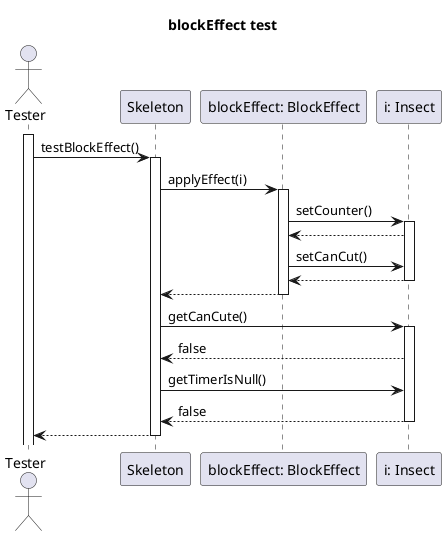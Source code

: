 @startuml blockEffect

title blockEffect test

Actor Tester as test
participant "Skeleton" as tester

participant "blockEffect: BlockEffect" as speed
participant "i: Insect" as insect

activate test

test -> tester: testBlockEffect()
activate tester

tester -> speed: applyEffect(i)
activate speed

speed->insect:setCounter()
activate insect

speed<--insect

speed->insect:setCanCut()
speed<--insect
deactivate insect

speed --> tester
deactivate speed

tester -> insect: getCanCute()
activate insect

insect -->tester:false


tester -> insect: getTimerIsNull()

insect -->tester:false
deactivate insect

test<-- tester
deactivate tester

@enduml